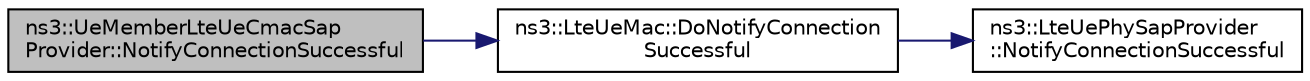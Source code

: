 digraph "ns3::UeMemberLteUeCmacSapProvider::NotifyConnectionSuccessful"
{
 // LATEX_PDF_SIZE
  edge [fontname="Helvetica",fontsize="10",labelfontname="Helvetica",labelfontsize="10"];
  node [fontname="Helvetica",fontsize="10",shape=record];
  rankdir="LR";
  Node1 [label="ns3::UeMemberLteUeCmacSap\lProvider::NotifyConnectionSuccessful",height=0.2,width=0.4,color="black", fillcolor="grey75", style="filled", fontcolor="black",tooltip="Notify MAC about the successful RRC connection establishment."];
  Node1 -> Node2 [color="midnightblue",fontsize="10",style="solid",fontname="Helvetica"];
  Node2 [label="ns3::LteUeMac::DoNotifyConnection\lSuccessful",height=0.2,width=0.4,color="black", fillcolor="white", style="filled",URL="$classns3_1_1_lte_ue_mac.html#a8478e451bde1d38be30518374a949c89",tooltip="Notify MAC about the successful RRC connection establishment."];
  Node2 -> Node3 [color="midnightblue",fontsize="10",style="solid",fontname="Helvetica"];
  Node3 [label="ns3::LteUePhySapProvider\l::NotifyConnectionSuccessful",height=0.2,width=0.4,color="black", fillcolor="white", style="filled",URL="$classns3_1_1_lte_ue_phy_sap_provider.html#a462cfb20b603f635ee208f827c39c930",tooltip="Notify PHY about the successful RRC connection establishment."];
}
